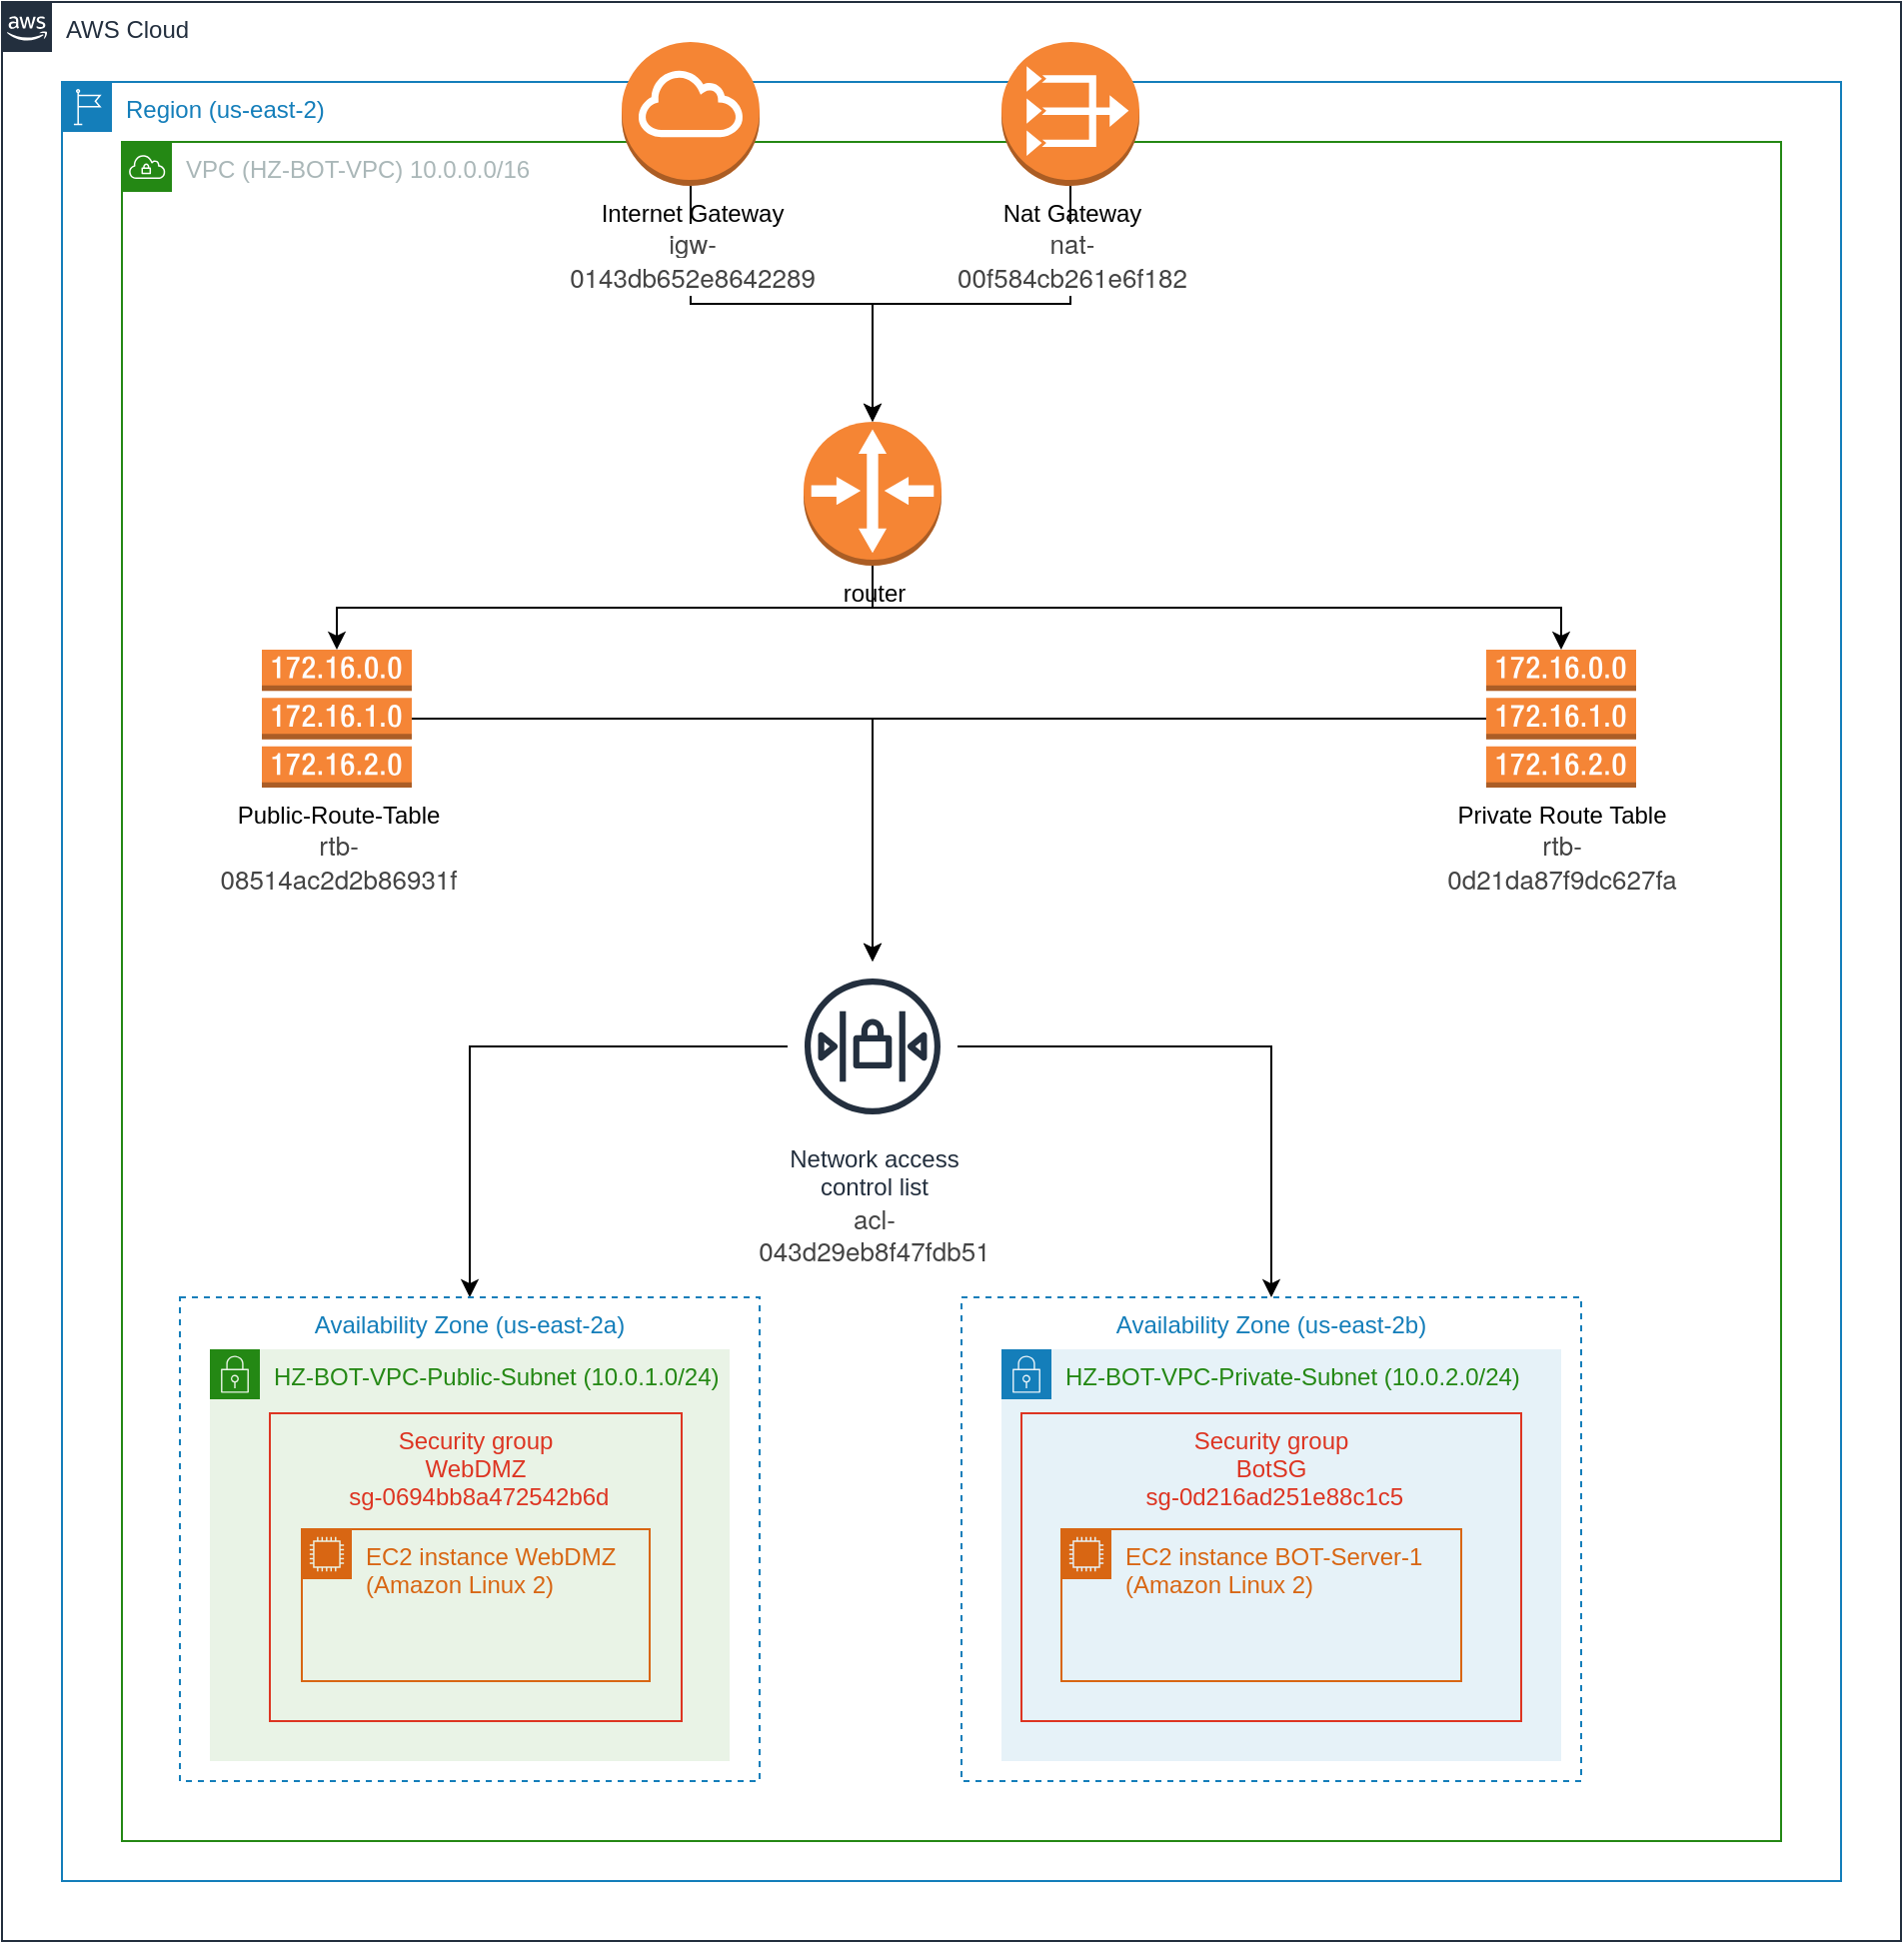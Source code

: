 <mxfile version="12.3.1" type="github" pages="1">
  <diagram id="Ht1M8jgEwFfnCIfOTk4-" name="Page-1">
    <mxGraphModel dx="1673" dy="896" grid="1" gridSize="10" guides="1" tooltips="1" connect="1" arrows="1" fold="1" page="1" pageScale="1" pageWidth="1169" pageHeight="827" math="0" shadow="0">
      <root>
        <mxCell id="0"/>
        <mxCell id="1" parent="0"/>
        <mxCell id="IrCEQAtB_wHfeVbh73Qq-1" value="AWS Cloud" style="points=[[0,0],[0.25,0],[0.5,0],[0.75,0],[1,0],[1,0.25],[1,0.5],[1,0.75],[1,1],[0.75,1],[0.5,1],[0.25,1],[0,1],[0,0.75],[0,0.5],[0,0.25]];outlineConnect=0;gradientColor=none;html=1;whiteSpace=wrap;fontSize=12;fontStyle=0;shape=mxgraph.aws4.group;grIcon=mxgraph.aws4.group_aws_cloud_alt;strokeColor=#232F3E;fillColor=none;verticalAlign=top;align=left;spacingLeft=30;fontColor=#232F3E;dashed=0;" parent="1" vertex="1">
          <mxGeometry x="20" y="20" width="950" height="970" as="geometry"/>
        </mxCell>
        <mxCell id="IrCEQAtB_wHfeVbh73Qq-2" value="Region (us-east-2)" style="points=[[0,0],[0.25,0],[0.5,0],[0.75,0],[1,0],[1,0.25],[1,0.5],[1,0.75],[1,1],[0.75,1],[0.5,1],[0.25,1],[0,1],[0,0.75],[0,0.5],[0,0.25]];outlineConnect=0;gradientColor=none;html=1;whiteSpace=wrap;fontSize=12;fontStyle=0;shape=mxgraph.aws4.group;grIcon=mxgraph.aws4.group_region;strokeColor=#147EBA;fillColor=none;verticalAlign=top;align=left;spacingLeft=30;fontColor=#147EBA;dashed=0;" parent="1" vertex="1">
          <mxGeometry x="50" y="60" width="890" height="900" as="geometry"/>
        </mxCell>
        <mxCell id="IrCEQAtB_wHfeVbh73Qq-3" value="VPC (HZ-BOT-VPC) 10.0.0.0/16" style="points=[[0,0],[0.25,0],[0.5,0],[0.75,0],[1,0],[1,0.25],[1,0.5],[1,0.75],[1,1],[0.75,1],[0.5,1],[0.25,1],[0,1],[0,0.75],[0,0.5],[0,0.25]];outlineConnect=0;gradientColor=none;html=1;whiteSpace=wrap;fontSize=12;fontStyle=0;shape=mxgraph.aws4.group;grIcon=mxgraph.aws4.group_vpc;strokeColor=#248814;fillColor=none;verticalAlign=top;align=left;spacingLeft=30;fontColor=#AAB7B8;dashed=0;" parent="1" vertex="1">
          <mxGeometry x="80" y="90" width="830" height="850" as="geometry"/>
        </mxCell>
        <mxCell id="IrCEQAtB_wHfeVbh73Qq-14" style="edgeStyle=orthogonalEdgeStyle;rounded=0;orthogonalLoop=1;jettySize=auto;html=1;exitX=0.5;exitY=1;exitDx=0;exitDy=0;exitPerimeter=0;entryX=0.5;entryY=0;entryDx=0;entryDy=0;entryPerimeter=0;" parent="1" source="IrCEQAtB_wHfeVbh73Qq-7" target="IrCEQAtB_wHfeVbh73Qq-9" edge="1">
          <mxGeometry relative="1" as="geometry"/>
        </mxCell>
        <mxCell id="IrCEQAtB_wHfeVbh73Qq-7" value="Internet Gateway&lt;br&gt;&lt;span style=&quot;color: rgb(68 , 68 , 68) ; font-family: &amp;#34;helvetica neue&amp;#34; , &amp;#34;roboto&amp;#34; , &amp;#34;arial&amp;#34; , sans-serif ; font-size: 13px ; white-space: normal ; background-color: rgb(255 , 255 , 255)&quot;&gt;igw-0143db652e8642289&lt;/span&gt;" style="outlineConnect=0;dashed=0;verticalLabelPosition=bottom;verticalAlign=top;align=center;html=1;shape=mxgraph.aws3.internet_gateway;fillColor=#F58534;gradientColor=none;" parent="1" vertex="1">
          <mxGeometry x="330" y="40" width="69" height="72" as="geometry"/>
        </mxCell>
        <mxCell id="IrCEQAtB_wHfeVbh73Qq-16" style="edgeStyle=orthogonalEdgeStyle;rounded=0;orthogonalLoop=1;jettySize=auto;html=1;exitX=0.5;exitY=1;exitDx=0;exitDy=0;exitPerimeter=0;entryX=0.5;entryY=0;entryDx=0;entryDy=0;entryPerimeter=0;" parent="1" source="IrCEQAtB_wHfeVbh73Qq-9" target="IrCEQAtB_wHfeVbh73Qq-10" edge="1">
          <mxGeometry relative="1" as="geometry"/>
        </mxCell>
        <mxCell id="IrCEQAtB_wHfeVbh73Qq-21" style="edgeStyle=orthogonalEdgeStyle;rounded=0;orthogonalLoop=1;jettySize=auto;html=1;exitX=0.5;exitY=1;exitDx=0;exitDy=0;exitPerimeter=0;entryX=0.5;entryY=0;entryDx=0;entryDy=0;entryPerimeter=0;" parent="1" source="IrCEQAtB_wHfeVbh73Qq-9" target="IrCEQAtB_wHfeVbh73Qq-19" edge="1">
          <mxGeometry relative="1" as="geometry"/>
        </mxCell>
        <mxCell id="IrCEQAtB_wHfeVbh73Qq-9" value="router" style="outlineConnect=0;dashed=0;verticalLabelPosition=bottom;verticalAlign=top;align=center;html=1;shape=mxgraph.aws3.router;fillColor=#F58534;gradientColor=none;" parent="1" vertex="1">
          <mxGeometry x="421" y="230" width="69" height="72" as="geometry"/>
        </mxCell>
        <mxCell id="AlVLZcOCev9u_Qrexixf-11" style="edgeStyle=orthogonalEdgeStyle;rounded=0;orthogonalLoop=1;jettySize=auto;html=1;exitX=1;exitY=0.5;exitDx=0;exitDy=0;exitPerimeter=0;" edge="1" parent="1" source="IrCEQAtB_wHfeVbh73Qq-10" target="IrCEQAtB_wHfeVbh73Qq-11">
          <mxGeometry relative="1" as="geometry"/>
        </mxCell>
        <mxCell id="IrCEQAtB_wHfeVbh73Qq-10" value="Public-Route-Table&lt;br&gt;&lt;span style=&quot;color: rgb(68 , 68 , 68) ; font-family: &amp;#34;helvetica neue&amp;#34; , &amp;#34;roboto&amp;#34; , &amp;#34;arial&amp;#34; , sans-serif ; font-size: 13px ; white-space: normal ; background-color: rgb(255 , 255 , 255)&quot;&gt;rtb-08514ac2d2b86931f&lt;/span&gt;" style="outlineConnect=0;dashed=0;verticalLabelPosition=bottom;verticalAlign=top;align=center;html=1;shape=mxgraph.aws3.route_table;fillColor=#F58536;gradientColor=none;" parent="1" vertex="1">
          <mxGeometry x="150" y="344" width="75" height="69" as="geometry"/>
        </mxCell>
        <mxCell id="AlVLZcOCev9u_Qrexixf-4" value="" style="edgeStyle=orthogonalEdgeStyle;rounded=0;orthogonalLoop=1;jettySize=auto;html=1;entryX=0.5;entryY=0;entryDx=0;entryDy=0;" edge="1" parent="1" source="IrCEQAtB_wHfeVbh73Qq-11" target="IrCEQAtB_wHfeVbh73Qq-23">
          <mxGeometry relative="1" as="geometry">
            <mxPoint x="267.5" y="515" as="targetPoint"/>
          </mxGeometry>
        </mxCell>
        <mxCell id="AlVLZcOCev9u_Qrexixf-9" value="" style="edgeStyle=orthogonalEdgeStyle;rounded=0;orthogonalLoop=1;jettySize=auto;html=1;entryX=0.5;entryY=0;entryDx=0;entryDy=0;" edge="1" parent="1" source="IrCEQAtB_wHfeVbh73Qq-11" target="IrCEQAtB_wHfeVbh73Qq-24">
          <mxGeometry relative="1" as="geometry">
            <mxPoint x="955" y="542.5" as="targetPoint"/>
          </mxGeometry>
        </mxCell>
        <mxCell id="IrCEQAtB_wHfeVbh73Qq-11" value="Network access&lt;br&gt;control list &lt;br&gt;&lt;span style=&quot;color: rgb(68 , 68 , 68) ; font-family: &amp;#34;helvetica neue&amp;#34; , &amp;#34;roboto&amp;#34; , &amp;#34;arial&amp;#34; , sans-serif ; font-size: 13px ; white-space: normal ; background-color: rgb(255 , 255 , 255)&quot;&gt;acl-043d29eb8f47fdb51&lt;/span&gt;" style="outlineConnect=0;fontColor=#232F3E;gradientColor=none;strokeColor=#232F3E;fillColor=#ffffff;dashed=0;verticalLabelPosition=bottom;verticalAlign=top;align=center;html=1;fontSize=12;fontStyle=0;aspect=fixed;shape=mxgraph.aws4.resourceIcon;resIcon=mxgraph.aws4.network_access_control_list;" parent="1" vertex="1">
          <mxGeometry x="413" y="500" width="85" height="85" as="geometry"/>
        </mxCell>
        <mxCell id="SeOlZOP9-2nnlMnaRjgP-2" value="" style="edgeStyle=orthogonalEdgeStyle;rounded=0;orthogonalLoop=1;jettySize=auto;html=1;" parent="1" source="IrCEQAtB_wHfeVbh73Qq-19" target="IrCEQAtB_wHfeVbh73Qq-11" edge="1">
          <mxGeometry relative="1" as="geometry">
            <mxPoint x="1140" y="480" as="targetPoint"/>
          </mxGeometry>
        </mxCell>
        <mxCell id="IrCEQAtB_wHfeVbh73Qq-23" value="Availability Zone (us-east-2a)" style="fillColor=none;strokeColor=#147EBA;dashed=1;verticalAlign=top;fontStyle=0;fontColor=#147EBA;" parent="1" vertex="1">
          <mxGeometry x="109" y="668" width="290" height="242" as="geometry"/>
        </mxCell>
        <mxCell id="IrCEQAtB_wHfeVbh73Qq-24" value="Availability Zone (us-east-2b)" style="fillColor=none;strokeColor=#147EBA;dashed=1;verticalAlign=top;fontStyle=0;fontColor=#147EBA;" parent="1" vertex="1">
          <mxGeometry x="500" y="668" width="310" height="242" as="geometry"/>
        </mxCell>
        <mxCell id="IrCEQAtB_wHfeVbh73Qq-4" value="HZ-BOT-VPC-Public-Subnet (10.0.1.0/24)" style="points=[[0,0],[0.25,0],[0.5,0],[0.75,0],[1,0],[1,0.25],[1,0.5],[1,0.75],[1,1],[0.75,1],[0.5,1],[0.25,1],[0,1],[0,0.75],[0,0.5],[0,0.25]];outlineConnect=0;gradientColor=none;html=1;whiteSpace=wrap;fontSize=12;fontStyle=0;shape=mxgraph.aws4.group;grIcon=mxgraph.aws4.group_security_group;grStroke=0;strokeColor=#248814;fillColor=#E9F3E6;verticalAlign=top;align=left;spacingLeft=30;fontColor=#248814;dashed=0;" parent="1" vertex="1">
          <mxGeometry x="124" y="694" width="260" height="206" as="geometry"/>
        </mxCell>
        <mxCell id="IrCEQAtB_wHfeVbh73Qq-5" value="&lt;span style=&quot;color: rgb(36 , 136 , 20)&quot;&gt;HZ-BOT-VPC-Private-Subnet&amp;nbsp;&lt;/span&gt;&lt;span style=&quot;color: rgb(36 , 136 , 20)&quot;&gt;(10.0.2.0/24)&lt;/span&gt;" style="points=[[0,0],[0.25,0],[0.5,0],[0.75,0],[1,0],[1,0.25],[1,0.5],[1,0.75],[1,1],[0.75,1],[0.5,1],[0.25,1],[0,1],[0,0.75],[0,0.5],[0,0.25]];outlineConnect=0;gradientColor=none;html=1;whiteSpace=wrap;fontSize=12;fontStyle=0;shape=mxgraph.aws4.group;grIcon=mxgraph.aws4.group_security_group;grStroke=0;strokeColor=#147EBA;fillColor=#E6F2F8;verticalAlign=top;align=left;spacingLeft=30;fontColor=#147EBA;dashed=0;" parent="1" vertex="1">
          <mxGeometry x="520" y="694" width="280" height="206" as="geometry"/>
        </mxCell>
        <mxCell id="IrCEQAtB_wHfeVbh73Qq-13" value="Security group&#xa;WebDMZ&#xa; sg-0694bb8a472542b6d" style="fillColor=none;strokeColor=#DD3522;verticalAlign=top;fontStyle=0;fontColor=#DD3522;" parent="1" vertex="1">
          <mxGeometry x="154" y="726" width="206" height="154" as="geometry"/>
        </mxCell>
        <mxCell id="SeOlZOP9-2nnlMnaRjgP-3" value="EC2 instance WebDMZ &lt;br&gt;(Amazon Linux 2)" style="points=[[0,0],[0.25,0],[0.5,0],[0.75,0],[1,0],[1,0.25],[1,0.5],[1,0.75],[1,1],[0.75,1],[0.5,1],[0.25,1],[0,1],[0,0.75],[0,0.5],[0,0.25]];outlineConnect=0;gradientColor=none;html=1;whiteSpace=wrap;fontSize=12;fontStyle=0;shape=mxgraph.aws4.group;grIcon=mxgraph.aws4.group_ec2_instance_contents;strokeColor=#D86613;fillColor=none;verticalAlign=top;align=left;spacingLeft=30;fontColor=#D86613;dashed=0;" parent="1" vertex="1">
          <mxGeometry x="170" y="784" width="174" height="76" as="geometry"/>
        </mxCell>
        <mxCell id="SeOlZOP9-2nnlMnaRjgP-4" value="Security group&#xa;BotSG&#xa; sg-0d216ad251e88c1c5" style="fillColor=none;strokeColor=#DD3522;verticalAlign=top;fontStyle=0;fontColor=#DD3522;" parent="1" vertex="1">
          <mxGeometry x="530" y="726" width="250" height="154" as="geometry"/>
        </mxCell>
        <mxCell id="AlVLZcOCev9u_Qrexixf-2" style="edgeStyle=orthogonalEdgeStyle;rounded=0;orthogonalLoop=1;jettySize=auto;html=1;exitX=0.5;exitY=1;exitDx=0;exitDy=0;exitPerimeter=0;entryX=0.5;entryY=0;entryDx=0;entryDy=0;entryPerimeter=0;" edge="1" parent="1" source="AlVLZcOCev9u_Qrexixf-1" target="IrCEQAtB_wHfeVbh73Qq-9">
          <mxGeometry relative="1" as="geometry"/>
        </mxCell>
        <mxCell id="AlVLZcOCev9u_Qrexixf-1" value="Nat Gateway&lt;br&gt;&lt;span style=&quot;color: rgb(68 , 68 , 68) ; font-family: &amp;#34;helvetica neue&amp;#34; , &amp;#34;roboto&amp;#34; , &amp;#34;arial&amp;#34; , sans-serif ; font-size: 13px ; white-space: normal ; background-color: rgb(255 , 255 , 255)&quot;&gt;nat-00f584cb261e6f182&lt;/span&gt;" style="outlineConnect=0;dashed=0;verticalLabelPosition=bottom;verticalAlign=top;align=center;html=1;shape=mxgraph.aws3.vpc_nat_gateway;fillColor=#F58534;gradientColor=none;" vertex="1" parent="1">
          <mxGeometry x="520" y="40" width="69" height="72" as="geometry"/>
        </mxCell>
        <mxCell id="IrCEQAtB_wHfeVbh73Qq-6" value="EC2 instance&amp;nbsp;BOT-Server-1&lt;br&gt;(Amazon Linux 2)" style="points=[[0,0],[0.25,0],[0.5,0],[0.75,0],[1,0],[1,0.25],[1,0.5],[1,0.75],[1,1],[0.75,1],[0.5,1],[0.25,1],[0,1],[0,0.75],[0,0.5],[0,0.25]];outlineConnect=0;gradientColor=none;html=1;whiteSpace=wrap;fontSize=12;fontStyle=0;shape=mxgraph.aws4.group;grIcon=mxgraph.aws4.group_ec2_instance_contents;strokeColor=#D86613;fillColor=none;verticalAlign=top;align=left;spacingLeft=30;fontColor=#D86613;dashed=0;" parent="1" vertex="1">
          <mxGeometry x="550" y="784" width="200" height="76" as="geometry"/>
        </mxCell>
        <mxCell id="IrCEQAtB_wHfeVbh73Qq-19" value="Private Route Table&lt;br&gt;&lt;span style=&quot;color: rgb(68 , 68 , 68) ; font-family: &amp;#34;helvetica neue&amp;#34; , &amp;#34;roboto&amp;#34; , &amp;#34;arial&amp;#34; , sans-serif ; font-size: 13px ; white-space: normal ; background-color: rgb(255 , 255 , 255)&quot;&gt;rtb-0d21da87f9dc627fa&lt;/span&gt;" style="outlineConnect=0;dashed=0;verticalLabelPosition=bottom;verticalAlign=top;align=center;html=1;shape=mxgraph.aws3.route_table;fillColor=#F58536;gradientColor=none;" parent="1" vertex="1">
          <mxGeometry x="762.5" y="344" width="75" height="69" as="geometry"/>
        </mxCell>
      </root>
    </mxGraphModel>
  </diagram>
</mxfile>

